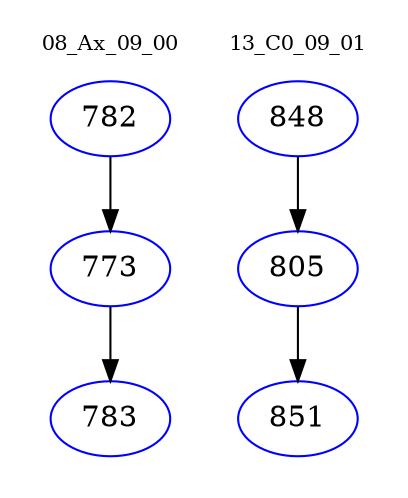 digraph{
subgraph cluster_0 {
color = white
label = "08_Ax_09_00";
fontsize=10;
T0_782 [label="782", color="blue"]
T0_782 -> T0_773 [color="black"]
T0_773 [label="773", color="blue"]
T0_773 -> T0_783 [color="black"]
T0_783 [label="783", color="blue"]
}
subgraph cluster_1 {
color = white
label = "13_C0_09_01";
fontsize=10;
T1_848 [label="848", color="blue"]
T1_848 -> T1_805 [color="black"]
T1_805 [label="805", color="blue"]
T1_805 -> T1_851 [color="black"]
T1_851 [label="851", color="blue"]
}
}
